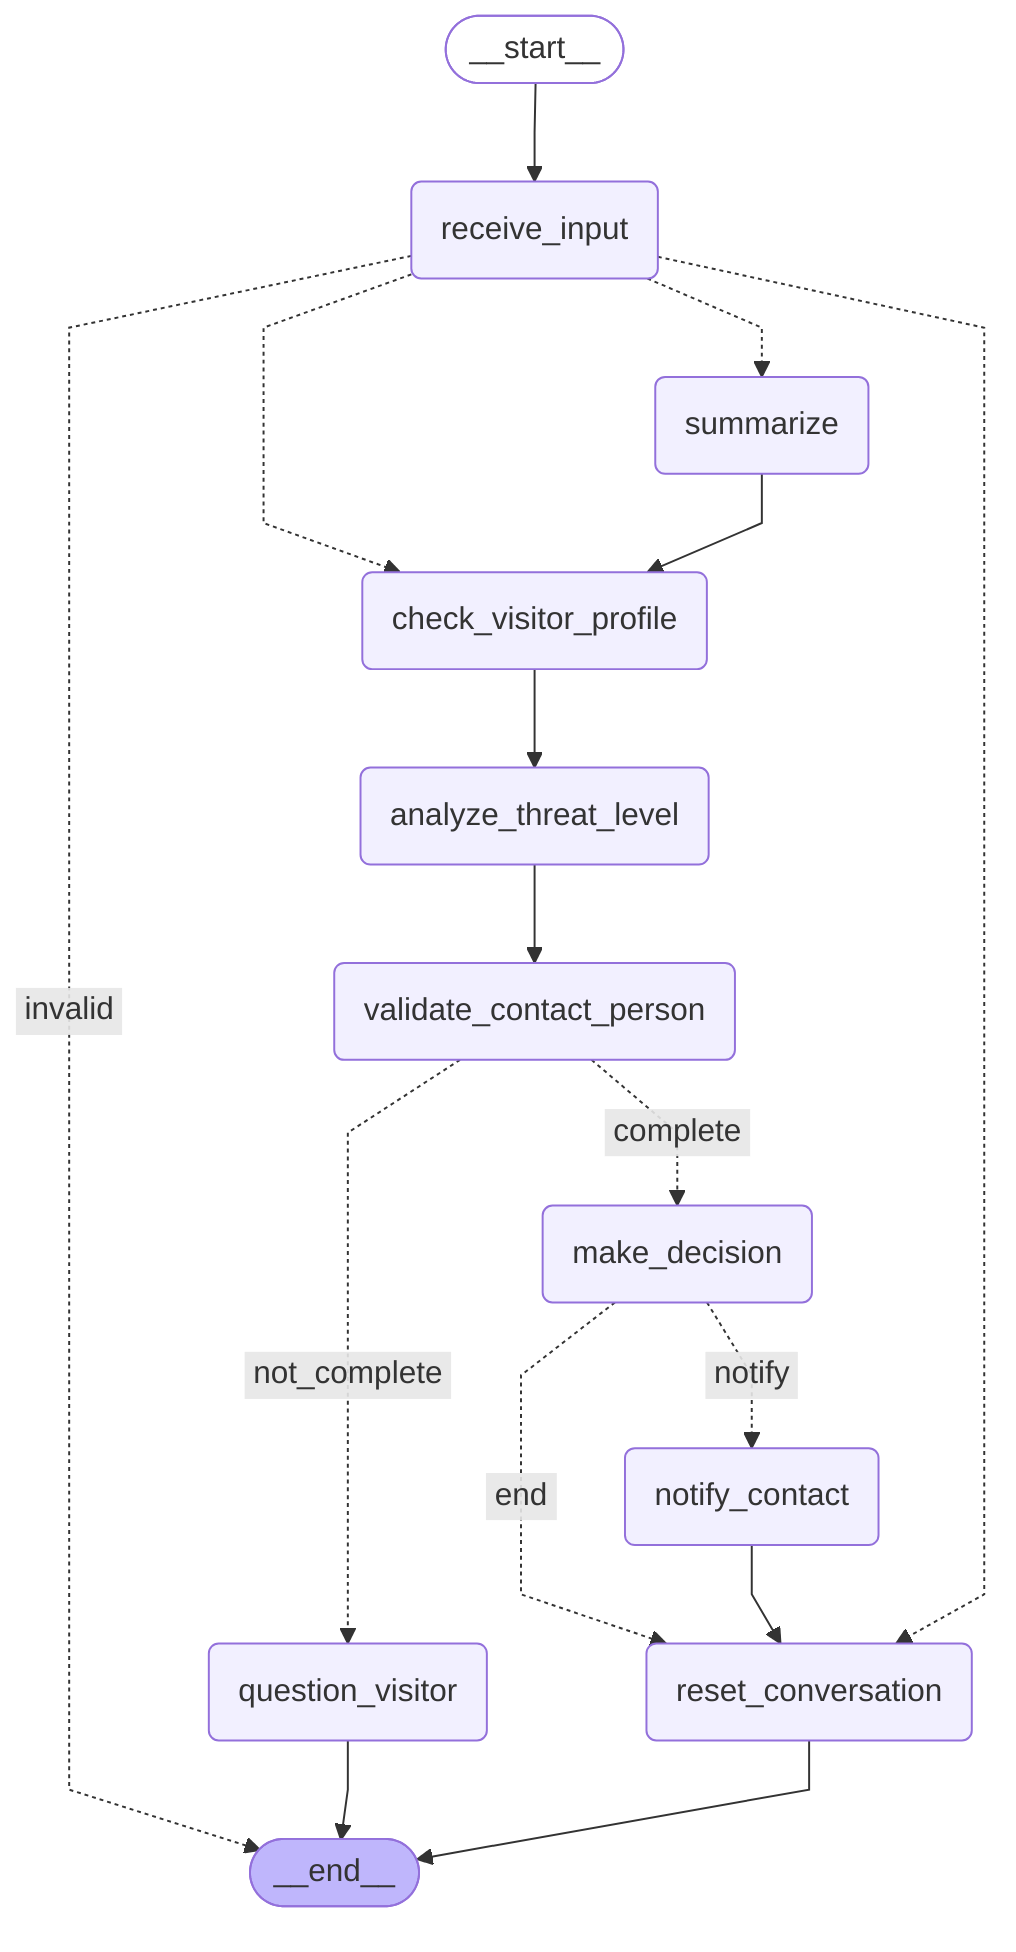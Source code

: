 ---
config:
  flowchart:
    curve: linear
---
graph TD;
	__start__([<p>__start__</p>]):::first
	receive_input(receive_input)
	summarize(summarize)
	reset_conversation(reset_conversation)
	check_visitor_profile(check_visitor_profile)
	analyze_threat_level(analyze_threat_level)
	validate_contact_person(validate_contact_person)
	question_visitor(question_visitor)
	make_decision(make_decision)
	notify_contact(notify_contact)
	__end__([<p>__end__</p>]):::last
	__start__ --> receive_input;
	analyze_threat_level --> validate_contact_person;
	check_visitor_profile --> analyze_threat_level;
	make_decision -. &nbsp;notify&nbsp; .-> notify_contact;
	make_decision -. &nbsp;end&nbsp; .-> reset_conversation;
	notify_contact --> reset_conversation;
	receive_input -. &nbsp;invalid&nbsp; .-> __end__;
	receive_input -.-> check_visitor_profile;
	receive_input -.-> reset_conversation;
	receive_input -.-> summarize;
	summarize --> check_visitor_profile;
	validate_contact_person -. &nbsp;complete&nbsp; .-> make_decision;
	validate_contact_person -. &nbsp;not_complete&nbsp; .-> question_visitor;
	question_visitor --> __end__;
	reset_conversation --> __end__;
	classDef default fill:#f2f0ff,line-height:1.2
	classDef first fill-opacity:0
	classDef last fill:#bfb6fc